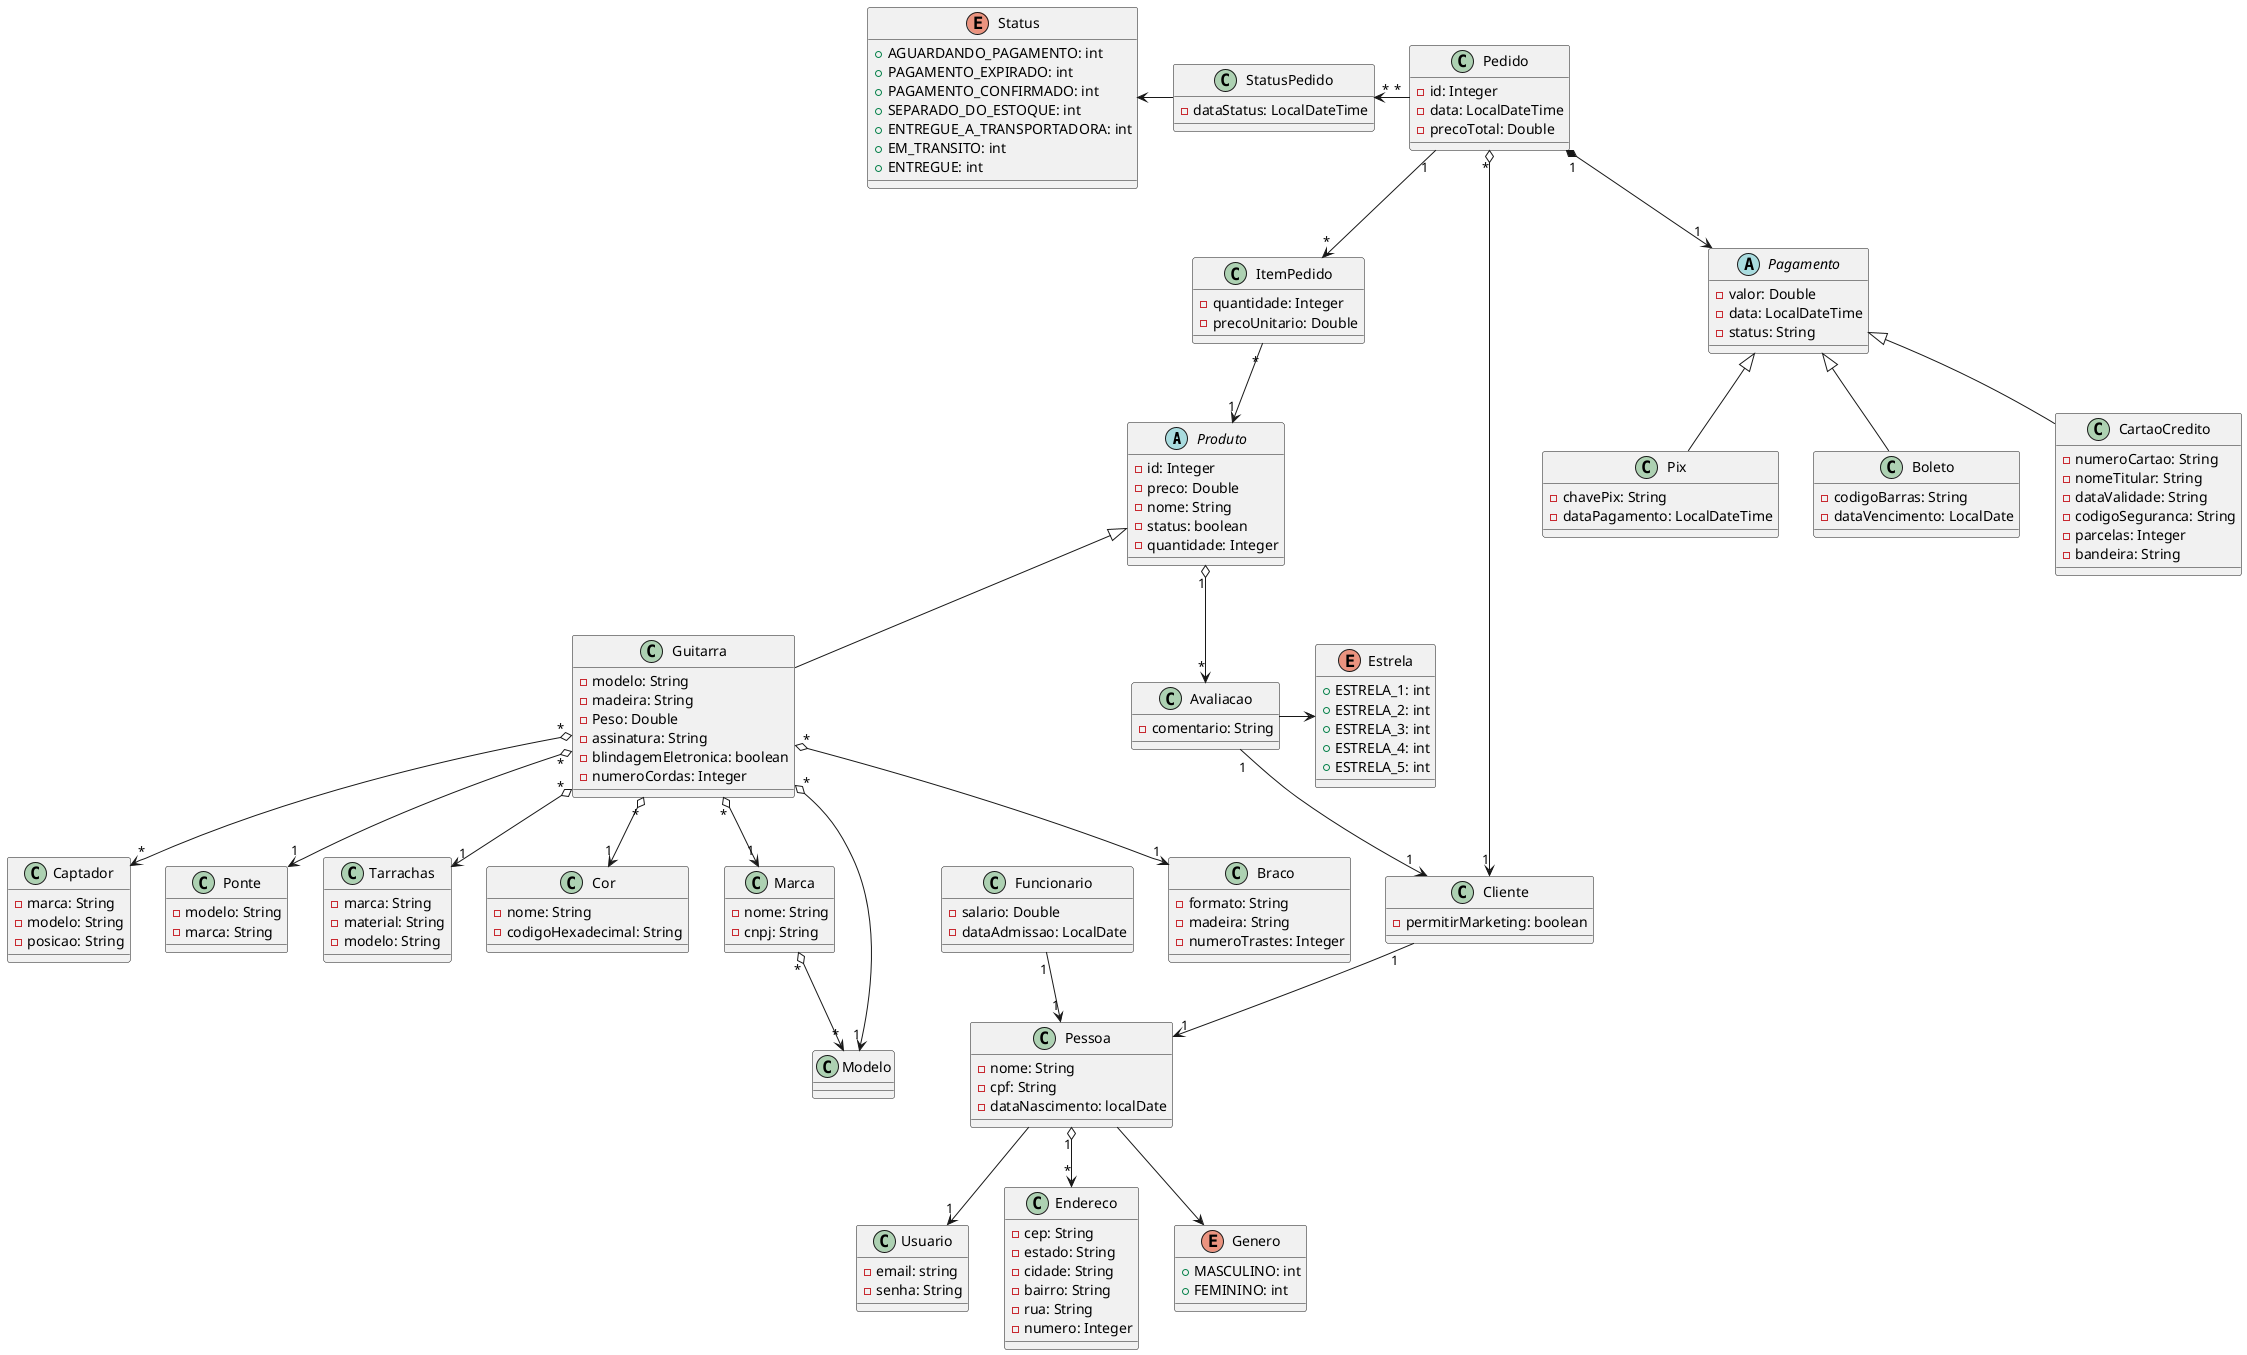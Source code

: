 @startuml uml
abstract class Produto {
    - id: Integer
    - preco: Double
    - nome: String
    - status: boolean
    - quantidade: Integer
}

class Guitarra extends Produto {
    - modelo: String
    - madeira: String
    - Peso: Double
    - assinatura: String
    - blindagemEletronica: boolean
    - numeroCordas: Integer
}


class Braco {
    - formato: String
    - madeira: String
    - numeroTrastes: Integer
}

class Captador {
    - marca: String
    - modelo: String
    - posicao: String
}

class Ponte {
    - modelo: String
    - marca: String
}

class Tarrachas {
    - marca: String
    - material: String
    - modelo: String
}

class Cor {
    - nome: String
    - codigoHexadecimal: String
}

Class Marca { 
    - nome: String
    - cnpj: String
}

class Pedido {
    - id: Integer
    - data: LocalDateTime
    - precoTotal: Double
}

class ItemPedido {
    - quantidade: Integer
    - precoUnitario: Double
}

class Pessoa {
    - nome: String
    - cpf: String
    - dataNascimento: localDate
}

class Usuario {
    - email: string
    - senha: String
}

class Cliente {
    - permitirMarketing: boolean
}

class Funcionario {
    - salario: Double
    - dataAdmissao: LocalDate
}

class Avaliacao {
    - comentario: String
}

enum Estrela {
    + ESTRELA_1: int
    + ESTRELA_2: int
    + ESTRELA_3: int
    + ESTRELA_4: int
    + ESTRELA_5: int
}

class Endereco {
    - cep: String
    - estado: String
    - cidade: String
    - bairro: String
    - rua: String
    - numero: Integer
}

abstract Pagamento {
    - valor: Double
    - data: LocalDateTime
    - status: String
}

class Boleto extends Pagamento {
    - codigoBarras: String
    - dataVencimento: LocalDate
}

class CartaoCredito extends Pagamento {
    - numeroCartao: String
    - nomeTitular: String
    - dataValidade: String
    - codigoSeguranca: String
    - parcelas: Integer
    - bandeira: String
}

class Pix extends Pagamento {
    - chavePix: String
    - dataPagamento: LocalDateTime
}

enum Genero {
    + MASCULINO: int
    + FEMININO: int
}

class StatusPedido {
    - dataStatus: LocalDateTime
}

enum Status {
    + AGUARDANDO_PAGAMENTO: int
    + PAGAMENTO_EXPIRADO: int
    + PAGAMENTO_CONFIRMADO: int
    + SEPARADO_DO_ESTOQUE: int
    + ENTREGUE_A_TRANSPORTADORA: int
    + EM_TRANSITO: int
    + ENTREGUE: int
}


Guitarra "*" o--> "1" Braco
Guitarra "*" o--> "*" Captador
Guitarra "*" o--> "1" Ponte
Guitarra "*" o--> "1" Tarrachas
Guitarra "*" o--> "1" Cor
Guitarra "*" o--> "1" Marca
Guitarra "*" o--> "1" Modelo

Marca "*" o--> "*" Modelo

ItemPedido "*" --> "1" Produto

Pedido "1" --> "*" ItemPedido

Pessoa --> "1" Usuario
Pessoa --> Genero
Pessoa "1" o--> "*" Endereco

Cliente "1" --> "1" Pessoa
Funcionario "1" -->"1" Pessoa

Pedido "*" o--> "1" Cliente
Pedido "1" *--> "1" Pagamento
Pedido "*" -left-> "*" StatusPedido
StatusPedido -left-> Status

Produto "1" o--> "*" Avaliacao
Avaliacao "1" --> "1" Cliente
Avaliacao -right-> Estrela

@enduml
